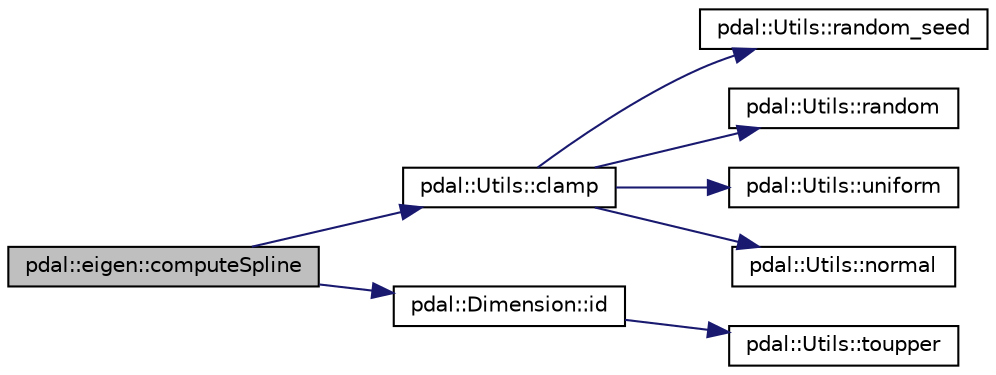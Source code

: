 digraph "pdal::eigen::computeSpline"
{
  edge [fontname="Helvetica",fontsize="10",labelfontname="Helvetica",labelfontsize="10"];
  node [fontname="Helvetica",fontsize="10",shape=record];
  rankdir="LR";
  Node1 [label="pdal::eigen::computeSpline",height=0.2,width=0.4,color="black", fillcolor="grey75", style="filled", fontcolor="black"];
  Node1 -> Node2 [color="midnightblue",fontsize="10",style="solid",fontname="Helvetica"];
  Node2 [label="pdal::Utils::clamp",height=0.2,width=0.4,color="black", fillcolor="white", style="filled",URL="$namespacepdal_1_1Utils.html#af9895f466e24147ed204408cc271579d",tooltip="Clamp value to given bounds. "];
  Node2 -> Node3 [color="midnightblue",fontsize="10",style="solid",fontname="Helvetica"];
  Node3 [label="pdal::Utils::random_seed",height=0.2,width=0.4,color="black", fillcolor="white", style="filled",URL="$namespacepdal_1_1Utils.html#ad02787dce6b6f45473604bc9fe7e9c10"];
  Node2 -> Node4 [color="midnightblue",fontsize="10",style="solid",fontname="Helvetica"];
  Node4 [label="pdal::Utils::random",height=0.2,width=0.4,color="black", fillcolor="white", style="filled",URL="$namespacepdal_1_1Utils.html#ae307965bf4f08edcc45fbe8599c0eddc"];
  Node2 -> Node5 [color="midnightblue",fontsize="10",style="solid",fontname="Helvetica"];
  Node5 [label="pdal::Utils::uniform",height=0.2,width=0.4,color="black", fillcolor="white", style="filled",URL="$namespacepdal_1_1Utils.html#ae21c6270b839374408725a65e3dcd4b1"];
  Node2 -> Node6 [color="midnightblue",fontsize="10",style="solid",fontname="Helvetica"];
  Node6 [label="pdal::Utils::normal",height=0.2,width=0.4,color="black", fillcolor="white", style="filled",URL="$namespacepdal_1_1Utils.html#a811546a69a0e444b3060f63ae4a797c7"];
  Node1 -> Node7 [color="midnightblue",fontsize="10",style="solid",fontname="Helvetica"];
  Node7 [label="pdal::Dimension::id",height=0.2,width=0.4,color="black", fillcolor="white", style="filled",URL="$namespacepdal_1_1Dimension.html#a10b4c693e3bdbdf1a0eec8f4b008a291"];
  Node7 -> Node8 [color="midnightblue",fontsize="10",style="solid",fontname="Helvetica"];
  Node8 [label="pdal::Utils::toupper",height=0.2,width=0.4,color="black", fillcolor="white", style="filled",URL="$namespacepdal_1_1Utils.html#a28e3e2faff94b20f9908e77bc54ed983"];
}
